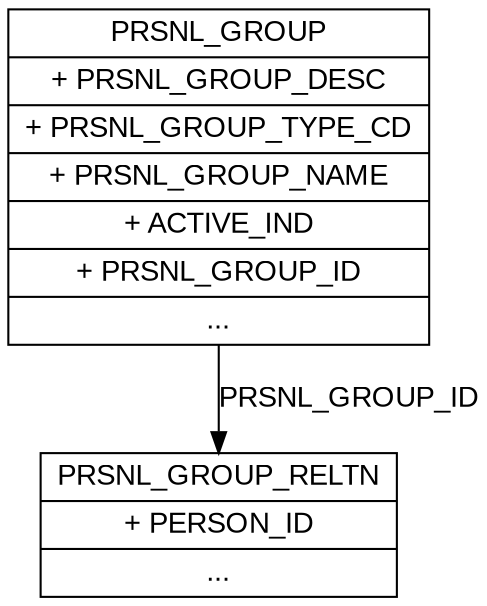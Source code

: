 digraph ERD {
    node [shape=record, fontname = "Arial"];
    graph [fontname = "Arial"];
    edge [fontname = "Arial"];

    PRSNL_GROUP [label="{PRSNL_GROUP|+ PRSNL_GROUP_DESC|+ PRSNL_GROUP_TYPE_CD|+ PRSNL_GROUP_NAME|+ ACTIVE_IND|+ PRSNL_GROUP_ID|...}"];
    PRSNL_GROUP_RELTN [label="{PRSNL_GROUP_RELTN|+ PERSON_ID|...}"];

    PRSNL_GROUP -> PRSNL_GROUP_RELTN [label="PRSNL_GROUP_ID"];
}
